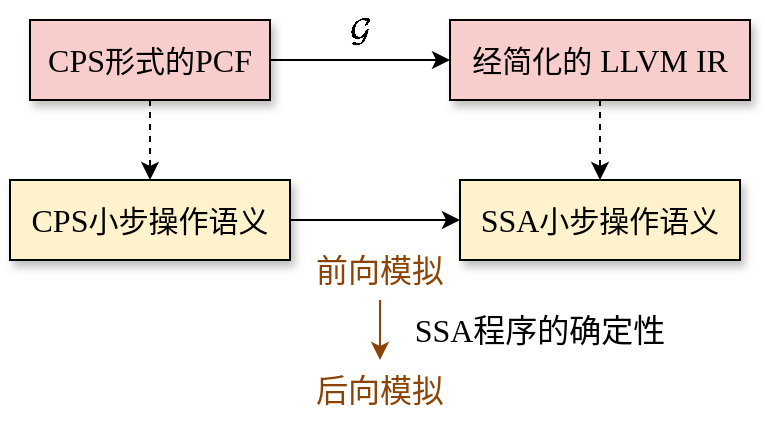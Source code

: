 <mxfile version="22.1.17" type="github">
  <diagram name="第 1 页" id="f0LWtHU86MRIjgofhs3M">
    <mxGraphModel dx="1052" dy="625" grid="1" gridSize="10" guides="1" tooltips="1" connect="1" arrows="1" fold="1" page="1" pageScale="1" pageWidth="827" pageHeight="1169" math="1" shadow="0">
      <root>
        <mxCell id="0" />
        <mxCell id="1" parent="0" />
        <mxCell id="rINGqpwpdT1GQZHoOndp-1" value="" style="edgeStyle=orthogonalEdgeStyle;rounded=0;orthogonalLoop=1;jettySize=auto;html=1;fillColor=#f8cecc;strokeColor=#000000;" edge="1" parent="1" source="rINGqpwpdT1GQZHoOndp-2" target="rINGqpwpdT1GQZHoOndp-3">
          <mxGeometry relative="1" as="geometry" />
        </mxCell>
        <mxCell id="rINGqpwpdT1GQZHoOndp-20" value="" style="edgeStyle=orthogonalEdgeStyle;rounded=0;orthogonalLoop=1;jettySize=auto;html=1;dashed=1;" edge="1" parent="1" source="rINGqpwpdT1GQZHoOndp-2" target="rINGqpwpdT1GQZHoOndp-19">
          <mxGeometry relative="1" as="geometry" />
        </mxCell>
        <mxCell id="rINGqpwpdT1GQZHoOndp-2" value="&lt;span style=&quot;color: rgb(0, 0, 0); font-family: &amp;quot;Times New Roman&amp;quot;; font-size: 16px; font-style: normal; font-variant-ligatures: normal; font-variant-caps: normal; font-weight: 400; letter-spacing: normal; orphans: 2; text-align: center; text-indent: 0px; text-transform: none; widows: 2; word-spacing: 0px; -webkit-text-stroke-width: 0px; text-decoration-thickness: initial; text-decoration-style: initial; text-decoration-color: initial; float: none; display: inline !important;&quot;&gt;CPS&lt;/span&gt;&lt;span style=&quot;color: rgb(0, 0, 0); font-family: &amp;quot;Times New Roman&amp;quot;; font-style: normal; font-variant-ligatures: normal; font-variant-caps: normal; font-weight: 400; letter-spacing: normal; orphans: 2; text-align: center; text-indent: 0px; text-transform: none; widows: 2; word-spacing: 0px; -webkit-text-stroke-width: 0px; text-decoration-thickness: initial; text-decoration-style: initial; text-decoration-color: initial; float: none; display: inline !important;&quot;&gt;&lt;font style=&quot;font-size: 15px;&quot;&gt;形式的&lt;/font&gt;&lt;/span&gt;&lt;span style=&quot;color: rgb(0, 0, 0); font-family: &amp;quot;Times New Roman&amp;quot;; font-size: 16px; font-style: normal; font-variant-ligatures: normal; font-variant-caps: normal; font-weight: 400; letter-spacing: normal; orphans: 2; text-align: center; text-indent: 0px; text-transform: none; widows: 2; word-spacing: 0px; -webkit-text-stroke-width: 0px; text-decoration-thickness: initial; text-decoration-style: initial; text-decoration-color: initial; float: none; display: inline !important;&quot;&gt;PCF&lt;/span&gt;" style="rounded=0;whiteSpace=wrap;html=1;shadow=1;fillColor=#f8cecc;strokeColor=#000000;labelBackgroundColor=none;" vertex="1" parent="1">
          <mxGeometry x="260" y="220" width="120" height="40" as="geometry" />
        </mxCell>
        <mxCell id="rINGqpwpdT1GQZHoOndp-22" value="" style="edgeStyle=orthogonalEdgeStyle;rounded=0;orthogonalLoop=1;jettySize=auto;html=1;dashed=1;" edge="1" parent="1" source="rINGqpwpdT1GQZHoOndp-3" target="rINGqpwpdT1GQZHoOndp-21">
          <mxGeometry relative="1" as="geometry" />
        </mxCell>
        <mxCell id="rINGqpwpdT1GQZHoOndp-3" value="&lt;font face=&quot;Times New Roman&quot;&gt;&lt;font style=&quot;font-size: 15px;&quot;&gt;经简化的&lt;/font&gt;&lt;span style=&quot;font-size: 16px;&quot;&gt; LLVM IR&lt;/span&gt;&lt;/font&gt;" style="rounded=0;whiteSpace=wrap;html=1;shadow=1;fillColor=#f8cecc;strokeColor=#000000;labelBackgroundColor=none;" vertex="1" parent="1">
          <mxGeometry x="470" y="220" width="150" height="40" as="geometry" />
        </mxCell>
        <mxCell id="rINGqpwpdT1GQZHoOndp-4" value="&lt;font style=&quot;font-size: 16px;&quot; face=&quot;Times New Roman&quot;&gt;$$\mathcal{G}$$&lt;/font&gt;" style="text;html=1;strokeColor=none;fillColor=none;align=center;verticalAlign=middle;whiteSpace=wrap;rounded=0;fontColor=default;" vertex="1" parent="1">
          <mxGeometry x="390" y="210" width="70" height="30" as="geometry" />
        </mxCell>
        <mxCell id="rINGqpwpdT1GQZHoOndp-23" value="" style="edgeStyle=orthogonalEdgeStyle;rounded=0;orthogonalLoop=1;jettySize=auto;html=1;" edge="1" parent="1" source="rINGqpwpdT1GQZHoOndp-19" target="rINGqpwpdT1GQZHoOndp-21">
          <mxGeometry relative="1" as="geometry" />
        </mxCell>
        <mxCell id="rINGqpwpdT1GQZHoOndp-19" value="&lt;span style=&quot;color: rgb(0, 0, 0); font-family: &amp;quot;Times New Roman&amp;quot;; font-size: 16px; font-style: normal; font-variant-ligatures: normal; font-variant-caps: normal; font-weight: 400; letter-spacing: normal; orphans: 2; text-align: center; text-indent: 0px; text-transform: none; widows: 2; word-spacing: 0px; -webkit-text-stroke-width: 0px; text-decoration-thickness: initial; text-decoration-style: initial; text-decoration-color: initial; float: none; display: inline !important;&quot;&gt;CPS&lt;/span&gt;&lt;span style=&quot;color: rgb(0, 0, 0); font-family: &amp;quot;Times New Roman&amp;quot;; font-style: normal; font-variant-ligatures: normal; font-variant-caps: normal; font-weight: 400; letter-spacing: normal; orphans: 2; text-align: center; text-indent: 0px; text-transform: none; widows: 2; word-spacing: 0px; -webkit-text-stroke-width: 0px; text-decoration-thickness: initial; text-decoration-style: initial; text-decoration-color: initial; float: none; display: inline !important; font-size: 15px;&quot;&gt;小步操作语义&lt;/span&gt;" style="rounded=0;whiteSpace=wrap;html=1;shadow=1;fillColor=#fff2cc;strokeColor=#000000;labelBackgroundColor=none;" vertex="1" parent="1">
          <mxGeometry x="250" y="300" width="140" height="40" as="geometry" />
        </mxCell>
        <mxCell id="rINGqpwpdT1GQZHoOndp-21" value="&lt;span style=&quot;color: rgb(0, 0, 0); font-family: &amp;quot;Times New Roman&amp;quot;; font-style: normal; font-variant-ligatures: normal; font-variant-caps: normal; font-weight: 400; letter-spacing: normal; orphans: 2; text-align: center; text-indent: 0px; text-transform: none; widows: 2; word-spacing: 0px; -webkit-text-stroke-width: 0px; text-decoration-thickness: initial; text-decoration-style: initial; text-decoration-color: initial; float: none; display: inline !important; font-size: 16px;&quot;&gt;SSA&lt;/span&gt;&lt;span style=&quot;color: rgb(0, 0, 0); font-family: &amp;quot;Times New Roman&amp;quot;; font-style: normal; font-variant-ligatures: normal; font-variant-caps: normal; font-weight: 400; letter-spacing: normal; orphans: 2; text-align: center; text-indent: 0px; text-transform: none; widows: 2; word-spacing: 0px; -webkit-text-stroke-width: 0px; text-decoration-thickness: initial; text-decoration-style: initial; text-decoration-color: initial; float: none; display: inline !important; font-size: 15px;&quot;&gt;小步操作语义&lt;/span&gt;" style="rounded=0;whiteSpace=wrap;html=1;shadow=1;fillColor=#fff2cc;strokeColor=#000000;labelBackgroundColor=none;" vertex="1" parent="1">
          <mxGeometry x="475" y="300" width="140" height="40" as="geometry" />
        </mxCell>
        <mxCell id="rINGqpwpdT1GQZHoOndp-28" value="" style="edgeStyle=orthogonalEdgeStyle;rounded=0;orthogonalLoop=1;jettySize=auto;html=1;fontColor=#666666;strokeColor=#8C4406;" edge="1" parent="1" source="rINGqpwpdT1GQZHoOndp-24" target="rINGqpwpdT1GQZHoOndp-27">
          <mxGeometry relative="1" as="geometry" />
        </mxCell>
        <mxCell id="rINGqpwpdT1GQZHoOndp-24" value="&lt;font style=&quot;font-size: 16px;&quot; face=&quot;Times New Roman&quot;&gt;前向模拟&lt;/font&gt;" style="text;html=1;strokeColor=none;fillColor=default;align=center;verticalAlign=middle;whiteSpace=wrap;rounded=0;fontColor=#8C4406;" vertex="1" parent="1">
          <mxGeometry x="400" y="330" width="70" height="30" as="geometry" />
        </mxCell>
        <mxCell id="rINGqpwpdT1GQZHoOndp-27" value="&lt;font style=&quot;font-size: 16px;&quot; face=&quot;Times New Roman&quot;&gt;后向模拟&lt;/font&gt;" style="text;html=1;strokeColor=none;fillColor=none;align=center;verticalAlign=middle;whiteSpace=wrap;rounded=0;fontColor=#8C4406;" vertex="1" parent="1">
          <mxGeometry x="400" y="390" width="70" height="30" as="geometry" />
        </mxCell>
        <mxCell id="rINGqpwpdT1GQZHoOndp-29" value="&lt;font style=&quot;font-size: 16px;&quot; face=&quot;Times New Roman&quot;&gt;SSA程序的确定性&lt;/font&gt;" style="text;html=1;strokeColor=none;fillColor=none;align=center;verticalAlign=middle;whiteSpace=wrap;rounded=0;fontColor=#000000;" vertex="1" parent="1">
          <mxGeometry x="450" y="360" width="130" height="30" as="geometry" />
        </mxCell>
      </root>
    </mxGraphModel>
  </diagram>
</mxfile>

